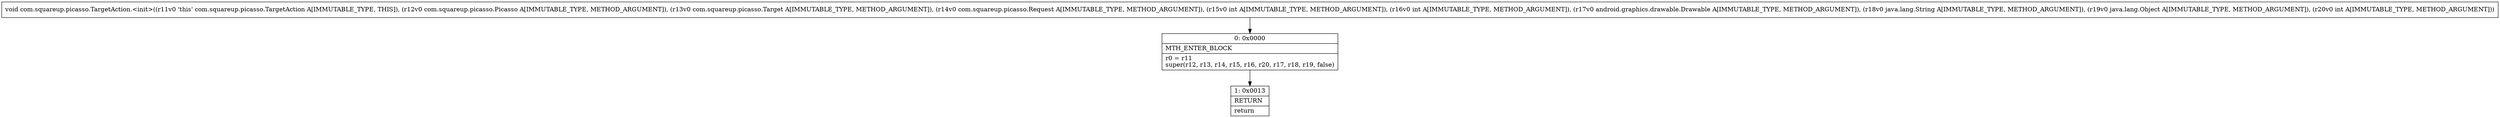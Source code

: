 digraph "CFG forcom.squareup.picasso.TargetAction.\<init\>(Lcom\/squareup\/picasso\/Picasso;Lcom\/squareup\/picasso\/Target;Lcom\/squareup\/picasso\/Request;IILandroid\/graphics\/drawable\/Drawable;Ljava\/lang\/String;Ljava\/lang\/Object;I)V" {
Node_0 [shape=record,label="{0\:\ 0x0000|MTH_ENTER_BLOCK\l|r0 = r11\lsuper(r12, r13, r14, r15, r16, r20, r17, r18, r19, false)\l}"];
Node_1 [shape=record,label="{1\:\ 0x0013|RETURN\l|return\l}"];
MethodNode[shape=record,label="{void com.squareup.picasso.TargetAction.\<init\>((r11v0 'this' com.squareup.picasso.TargetAction A[IMMUTABLE_TYPE, THIS]), (r12v0 com.squareup.picasso.Picasso A[IMMUTABLE_TYPE, METHOD_ARGUMENT]), (r13v0 com.squareup.picasso.Target A[IMMUTABLE_TYPE, METHOD_ARGUMENT]), (r14v0 com.squareup.picasso.Request A[IMMUTABLE_TYPE, METHOD_ARGUMENT]), (r15v0 int A[IMMUTABLE_TYPE, METHOD_ARGUMENT]), (r16v0 int A[IMMUTABLE_TYPE, METHOD_ARGUMENT]), (r17v0 android.graphics.drawable.Drawable A[IMMUTABLE_TYPE, METHOD_ARGUMENT]), (r18v0 java.lang.String A[IMMUTABLE_TYPE, METHOD_ARGUMENT]), (r19v0 java.lang.Object A[IMMUTABLE_TYPE, METHOD_ARGUMENT]), (r20v0 int A[IMMUTABLE_TYPE, METHOD_ARGUMENT])) }"];
MethodNode -> Node_0;
Node_0 -> Node_1;
}

